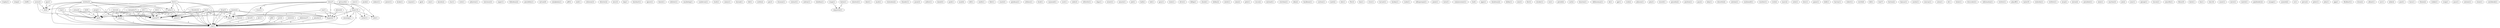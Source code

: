 digraph G {
  trophy [ label="trophy(1)" ];
  wing [ label="wing(2)" ];
  stuff [ label="stuff(1)" ];
  gaa [ label="gaa(1)" ];
  tie [ label="tie(4)" ];
  saves [ label="saves(3)" ];
  ga [ label="ga(9)" ];
  wichita [ label="wichita(6)" ];
  ron [ label="ron(2)" ];
  play [ label="play(1)" ];
  silver [ label="silver(1)" ];
  season [ label="season(7)" ];
  cap [ label="cap(2)" ];
  girouard [ label="girouard(2)" ];
  conv [ label="conv(1)" ];
  puck [ label="puck(2)" ];
  uoknor [ label="uoknor(1)" ];
  fort [ label="fort(8)" ];
  power [ label="power(1)" ];
  krake [ label="krake(1)" ];
  wayne [ label="wayne(1)" ];
  gp [ label="gp(4)" ];
  cen [ label="cen(1)" ];
  karalis [ label="karalis(2)" ];
  star [ label="star(1)" ];
  otl [ label="otl(1)" ];
  roch [ label="roch(1)" ];
  steve [ label="steve(4)" ];
  johnston [ label="johnston(1)" ];
  doug [ label="doug(1)" ];
  lawrence [ label="lawrence(3)" ];
  monte [ label="monte(1)" ];
  day [ label="day(2)" ];
  league [ label="league(2)" ];
  unger [ label="unger(1)" ];
  thibodeau [ label="thibodeau(2)" ];
  possibility [ label="possibility(1)" ];
  sylvain [ label="sylvain(9)" ];
  mindjimba [ label="mindjimba(1)" ];
  jeff [ label="jeff(3)" ];
  mid [ label="mid(1)" ];
  coliseum [ label="coliseum(3)" ];
  director [ label="director(2)" ];
  misc [ label="misc(3)" ];
  shg [ label="shg(1)" ];
  barnhart [ label="barnhart(1)" ];
  jim [ label="jim(2)" ];
  ignore [ label="ignore(1)" ];
  bench [ label="bench(1)" ];
  memphis [ label="memphis(7)" ];
  mfoster [ label="mfoster(1)" ];
  marketing [ label="marketing(1)" ];
  sanderson [ label="sanderson(1)" ];
  clark [ label="clark(1)" ];
  dal [ label="dal(8)" ];
  salary [ label="salary(1)" ];
  hornak [ label="hornak(1)" ];
  fall [ label="fall(1)" ];
  ocello [ label="ocello(2)" ];
  gm [ label="gm(3)" ];
  branum [ label="branum(1)" ];
  contact [ label="contact(1)" ];
  aubrey [ label="aubrey(1)" ];
  sheddan [ label="sheddan(1)" ];
  rouge [ label="rouge(1)" ];
  expansion [ label="expansion(1)" ];
  shootout [ label="shootout(1)" ];
  dent [ label="dent(1)" ];
  mark [ label="mark(1)" ];
  avg [ label="avg(1)" ];
  trentadue [ label="trentadue(2)" ];
  founder [ label="founder(1)" ];
  jason [ label="jason(3)" ];
  chl [ label="chl(3)" ];
  yellow [ label="yellow(1)" ];
  daniel [ label="daniel(3)" ];
  park [ label="park(1)" ];
  naud [ label="naud(4)" ];
  left [ label="left(1)" ];
  smith [ label="smith(1)" ];
  flatt [ label="flatt(1)" ];
  coach [ label="coach(3)" ];
  arena [ label="arena(4)" ];
  goodman [ label="goodman(1)" ];
  attdnce [ label="attdnce(1)" ];
  baton [ label="baton(1)" ];
  greg [ label="greg(2)" ];
  brad [ label="brad(1)" ];
  raymond [ label="raymond(1)" ];
  scot [ label="scot(1)" ];
  radio [ label="radio(3)" ];
  wllwwlw [ label="wllwwlw(1)" ];
  shga [ label="shga(1)" ];
  ernest [ label="ernest(1)" ];
  thunder [ label="thunder(2)" ];
  amario [ label="amario(1)" ];
  joel [ label="joel(1)" ];
  hall [ label="hall(2)" ];
  ted [ label="ted(1)" ];
  gary [ label="gary(1)" ];
  state [ label="state(1)" ];
  tulsa [ label="tulsa(7)" ];
  visas [ label="visas(1)" ];
  team [ label="team(15)" ];
  meaning [ label="meaning(1)" ];
  rule [ label="rule(1)" ];
  roster [ label="roster(1)" ];
  drive [ label="drive(1)" ];
  fiore [ label="fiore(2)" ];
  killng [ label="killng(1)" ];
  shuck [ label="shuck(1)" ];
  bobby [ label="bobby(2)" ];
  dave [ label="dave(5)" ];
  neish [ label="neish(1)" ];
  alan [ label="alan(2)" ];
  pete [ label="pete(1)" ];
  rocco [ label="rocco(2)" ];
  michael [ label="michael(1)" ];
  overtime [ label="overtime(1)" ];
  okla [ label="okla(2)" ];
  backbone [ label="backbone(1)" ];
  carlson [ label="carlson(1)" ];
  matt [ label="matt(2)" ];
  pts [ label="pts(1)" ];
  ray [ label="ray(2)" ];
  edu [ label="edu(1)" ];
  gf [ label="gf(6)" ];
  ftw [ label="ftw(3)" ];
  dan [ label="dan(1)" ];
  fort [ label="fort(1)" ];
  river [ label="river(1)" ];
  tarrant [ label="tarrant(1)" ];
  hockey [ label="hockey(1)" ];
  vasko [ label="vasko(1)" ];
  albuquerque [ label="albuquerque(1)" ];
  pct [ label="pct(4)" ];
  doug [ label="doug(3)" ];
  center [ label="center(2)" ];
  wichita [ label="wichita(3)" ];
  jamie [ label="jamie(1)" ];
  larin [ label="larin(3)" ];
  commissioner [ label="commissioner(1)" ];
  oklahoma [ label="oklahoma(7)" ];
  tix [ label="tix(6)" ];
  oppn [ label="oppn(1)" ];
  boudreau [ label="boudreau(2)" ];
  penalty [ label="penalty(3)" ];
  belley [ label="belley(1)" ];
  min [ label="min(3)" ];
  fire [ label="fire(3)" ];
  stocker [ label="stocker(1)" ];
  ice [ label="ice(1)" ];
  period [ label="period(4)" ];
  carl [ label="carl(2)" ];
  houston [ label="houston(1)" ];
  defenseman [ label="defenseman(1)" ];
  ok [ label="ok(1)" ];
  gpi [ label="gpi(1)" ];
  rock [ label="rock(2)" ];
  johnson [ label="johnson(1)" ];
  pim [ label="pim(3)" ];
  monte [ label="monte(2)" ];
  record [ label="record(1)" ];
  gosselin [ label="gosselin(2)" ];
  position [ label="position(1)" ];
  guy [ label="guy(2)" ];
  ksky [ label="ksky(1)" ];
  doucette [ label="doucette(4)" ];
  antoine [ label="antoine(1)" ];
  mcdonnell [ label="mcdonnell(1)" ];
  wachter [ label="wachter(1)" ];
  wch [ label="wch(4)" ];
  marc [ label="marc(2)" ];
  suite [ label="suite(1)" ];
  krec [ label="krec(1)" ];
  game [ label="game(1)" ];
  kolb [ label="kolb(1)" ];
  phone [ label="phone(4)" ];
  harvey [ label="harvey(1)" ];
  robert [ label="robert(1)" ];
  worth [ label="worth(6)" ];
  bill [ label="bill(1)" ];
  tom [ label="tom(7)" ];
  burton [ label="burton(2)" ];
  kansas [ label="kansas(1)" ];
  austin [ label="austin(1)" ];
  murray [ label="murray(1)" ];
  caton [ label="caton(1)" ];
  el [ label="el(1)" ];
  totals [ label="totals(1)" ];
  brucculeri [ label="brucculeri(1)" ];
  information [ label="information(1)" ];
  wwlww [ label="wwlww(1)" ];
  playoff [ label="playoff(1)" ];
  taylor [ label="taylor(5)" ];
  gpi [ label="gpi(1)" ];
  woloshin [ label="woloshin(1)" ];
  wwllww [ label="wwllww(1)" ];
  mvp [ label="mvp(2)" ];
  miron [ label="miron(4)" ];
  president [ label="president(1)" ];
  alain [ label="alain(1)" ];
  martino [ label="martino(3)" ];
  joe [ label="joe(2)" ];
  year [ label="year(1)" ];
  george [ label="george(1)" ];
  tuscon [ label="tuscon(1)" ];
  amarillo [ label="amarillo(1)" ];
  fleury [ label="fleury(5)" ];
  koch [ label="koch(1)" ];
  fax [ label="fax(1)" ];
  city [ label="city(18)" ];
  sauer [ label="sauer(1)" ];
  move [ label="move(1)" ];
  match [ label="match(1)" ];
  goaltender [ label="goaltender(2)" ];
  orange [ label="orange(1)" ];
  yannick [ label="yannick(2)" ];
  co [ label="co(1)" ];
  perry [ label="perry(2)" ];
  peter [ label="peter(1)" ];
  john [ label="john(1)" ];
  ppg [ label="ppg(1)" ];
  ray [ label="ray(1)" ];
  flockhart [ label="flockhart(1)" ];
  brian [ label="brian(2)" ];
  alliant [ label="alliant(1)" ];
  cyr [ label="cyr(1)" ];
  mike [ label="mike(4)" ];
  paul [ label="paul(1)" ];
  hara [ label="hara(1)" ];
  freeze [ label="freeze(2)" ];
  rookie [ label="rookie(1)" ];
  craig [ label="craig(1)" ];
  paso [ label="paso(1)" ];
  antonio [ label="antonio(1)" ];
  stone [ label="stone(1)" ];
  anchikoski [ label="anchikoski(1)" ];
  gaa -> tie [ label="1" ];
  saves -> tie [ label="1" ];
  saves -> ga [ label="1" ];
  wichita -> tie [ label="3" ];
  wichita -> ron [ label="3" ];
  wichita -> play [ label="1" ];
  wichita -> silver [ label="3" ];
  wichita -> ga [ label="6" ];
  wichita -> season [ label="3" ];
  wichita -> cap [ label="3" ];
  fort -> tie [ label="1" ];
  fort -> ron [ label="3" ];
  fort -> play [ label="1" ];
  fort -> silver [ label="3" ];
  fort -> ga [ label="4" ];
  fort -> season [ label="3" ];
  fort -> cap [ label="3" ];
  otl -> ron [ label="1" ];
  otl -> silver [ label="1" ];
  otl -> season [ label="1" ];
  otl -> cap [ label="1" ];
  steve -> ron [ label="1" ];
  steve -> silver [ label="1" ];
  steve -> ga [ label="2" ];
  steve -> season [ label="1" ];
  steve -> cap [ label="1" ];
  doug -> silver [ label="1" ];
  doug -> cap [ label="1" ];
  ron -> cap [ label="1" ];
  monte -> silver [ label="2" ];
  monte -> ga [ label="2" ];
  monte -> season [ label="2" ];
  monte -> cap [ label="2" ];
  monte -> day [ label="1" ];
  monte -> league [ label="1" ];
  play -> silver [ label="1" ];
  play -> ga [ label="1" ];
  play -> season [ label="1" ];
  play -> cap [ label="1" ];
  jim -> silver [ label="1" ];
  jim -> ga [ label="1" ];
  jim -> season [ label="1" ];
  jim -> cap [ label="1" ];
  jim -> day [ label="1" ];
  jim -> league [ label="1" ];
  memphis -> silver [ label="5" ];
  memphis -> ga [ label="7" ];
  memphis -> season [ label="5" ];
  memphis -> cap [ label="5" ];
  dal -> ga [ label="6" ];
  rouge -> expansion [ label="1" ];
  avg -> ga [ label="1" ];
  avg -> season [ label="1" ];
  avg -> cap [ label="1" ];
  chl -> season [ label="2" ];
  arena -> ga [ label="3" ];
  arena -> season [ label="3" ];
  arena -> cap [ label="3" ];
  baton -> expansion [ label="1" ];
  greg -> ga [ label="1" ];
  thunder -> season [ label="1" ];
  thunder -> cap [ label="1" ];
  tulsa -> season [ label="7" ];
  tulsa -> visas [ label="1" ];
  tulsa -> team [ label="2" ];
  tulsa -> cap [ label="7" ];
  tulsa -> day [ label="1" ];
  tulsa -> league [ label="1" ];
  tulsa -> meaning [ label="1" ];
  tulsa -> rule [ label="1" ];
  tulsa -> roster [ label="1" ];
  season -> cap [ label="4" ];
  fiore -> cap [ label="1" ];
  dave -> cap [ label="1" ];
  team -> cap [ label="3" ];
  team -> day [ label="1" ];
  team -> league [ label="1" ];
  team -> meaning [ label="1" ];
  team -> rule [ label="1" ];
  team -> roster [ label="1" ];
  pts -> cap [ label="1" ];
  ray -> cap [ label="2" ];
  ray -> day [ label="1" ];
  ray -> league [ label="1" ];
  gf -> cap [ label="1" ];
  fort -> cap [ label="3" ];
  pct -> cap [ label="1" ];
  doug -> cap [ label="1" ];
  center -> cap [ label="1" ];
  wichita -> cap [ label="3" ];
  oklahoma -> cap [ label="6" ];
  penalty -> cap [ label="1" ];
  monte -> day [ label="1" ];
  monte -> league [ label="1" ];
  phone -> league [ label="1" ];
}
